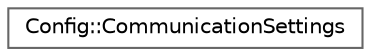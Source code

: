 digraph "Graphical Class Hierarchy"
{
 // LATEX_PDF_SIZE
  bgcolor="transparent";
  edge [fontname=Helvetica,fontsize=10,labelfontname=Helvetica,labelfontsize=10];
  node [fontname=Helvetica,fontsize=10,shape=box,height=0.2,width=0.4];
  rankdir="LR";
  Node0 [id="Node000000",label="Config::CommunicationSettings",height=0.2,width=0.4,color="grey40", fillcolor="white", style="filled",URL="$structConfig_1_1CommunicationSettings.html",tooltip=" "];
}
